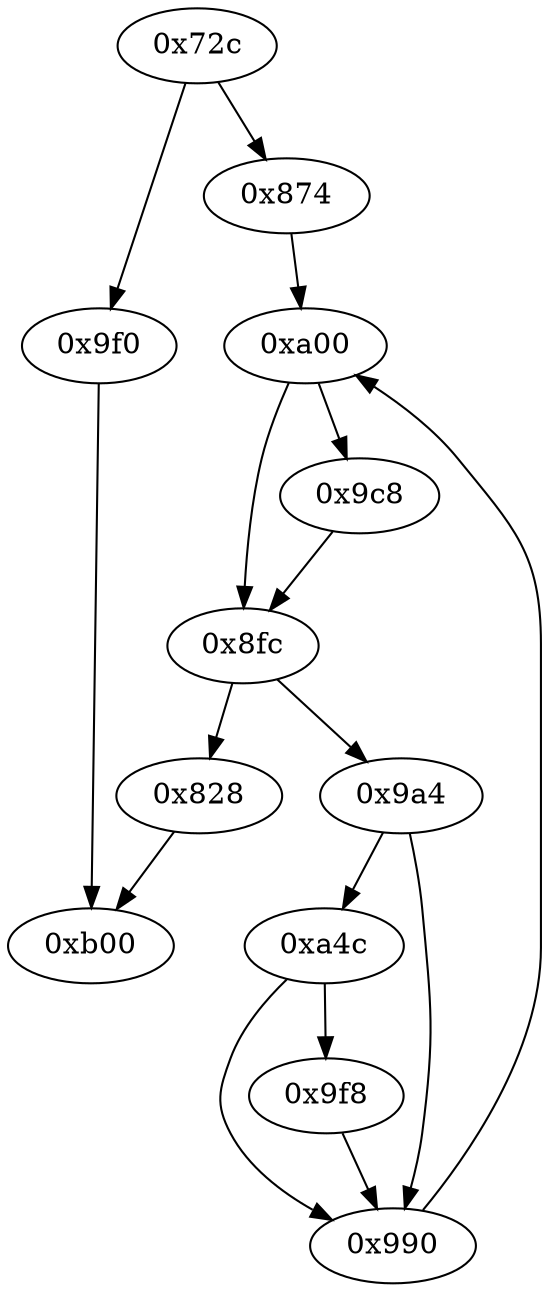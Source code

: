 strict digraph "" {
	graph ["edge"="{}",
		file="/Users/mark/Documents//论文//第二篇论文//2018-08-24交论文后的备份/2019/CFG/basic-algorithms/gcd/1836_recovered.dot",
		"graph"="{u'file': u'/Users/mark/Documents//\u8bba\u6587//\u7b2c\u4e8c\u7bc7\u8bba\u6587//2018-08-24\u4ea4\u8bba\u6587\u540e\u7684\u5907\u4efd/\
2019/CFG/basic-algorithms/gcd/1836_recovered.dot'}",
		"node"="{u'opcode': u''}"
	];
	"0xa00"	 [opcode="[u'ldr', u'str', u'mov', u'str', u'ldr', u'ldr', u'ldr', u'cmp', u'mov', u'b']"];
	"0x8fc"	 [opcode="[u'ldr', u'ldr', u'tst', u'mov', u'b']"];
	"0xa00" -> "0x8fc";
	"0x9c8"	 [opcode="[u'ldr', u'ldr', u'cmp', u'mov', u'mov', u'strb', u'ldr', u'b']"];
	"0xa00" -> "0x9c8";
	"0x9a4"	 [opcode="[u'ldr', u'ldr', u'bl', u'cmp', u'mov', u'mov', u'strb', u'ldr', u'b']"];
	"0xa4c"	 [opcode="[u'ldr', u'ldr', u'bl', u'str', u'ldr', u'b']"];
	"0x9a4" -> "0xa4c";
	"0x990"	 [opcode="[u'ldr', u'str', u'add', u'mov', u'b']"];
	"0x9a4" -> "0x990";
	"0xb00"	 [opcode="[u'ldr', u'ldr', u'ldr', u'ldr', u'sub', u'ldr', u'sub', u'pop']"];
	"0x9f8"	 [opcode="[u'ldr', u'b']"];
	"0x9f8" -> "0x990";
	"0x9f0"	 [opcode="[u'mov', u'b']"];
	"0x9f0" -> "0xb00";
	"0xa4c" -> "0x9f8";
	"0xa4c" -> "0x990";
	"0x828"	 [opcode="[u'ldr', u'ldr', u'ldr', u'ldr', u'bl', u'ldr', u'b']"];
	"0x828" -> "0xb00";
	"0x8fc" -> "0x9a4";
	"0x8fc" -> "0x828";
	"0x990" -> "0xa00";
	"0x9c8" -> "0x8fc";
	"0x72c"	 [opcode="[u'push', u'add', u'sub', u'str', u'ldr', u'ldr', u'ldr', u'str', u'add', u'str', u'ldr', u'str', u'ldr', u'ldr', u'ldr', u'ldr', \
u'ldr', u'add', u'str', u'str', u'str', u'b']"];
	"0x72c" -> "0x9f0";
	"0x874"	 [opcode="[u'sub', u'str', u'ldr', u'bl', u'str', u'ldr', u'b']"];
	"0x72c" -> "0x874";
	"0x874" -> "0xa00";
}
